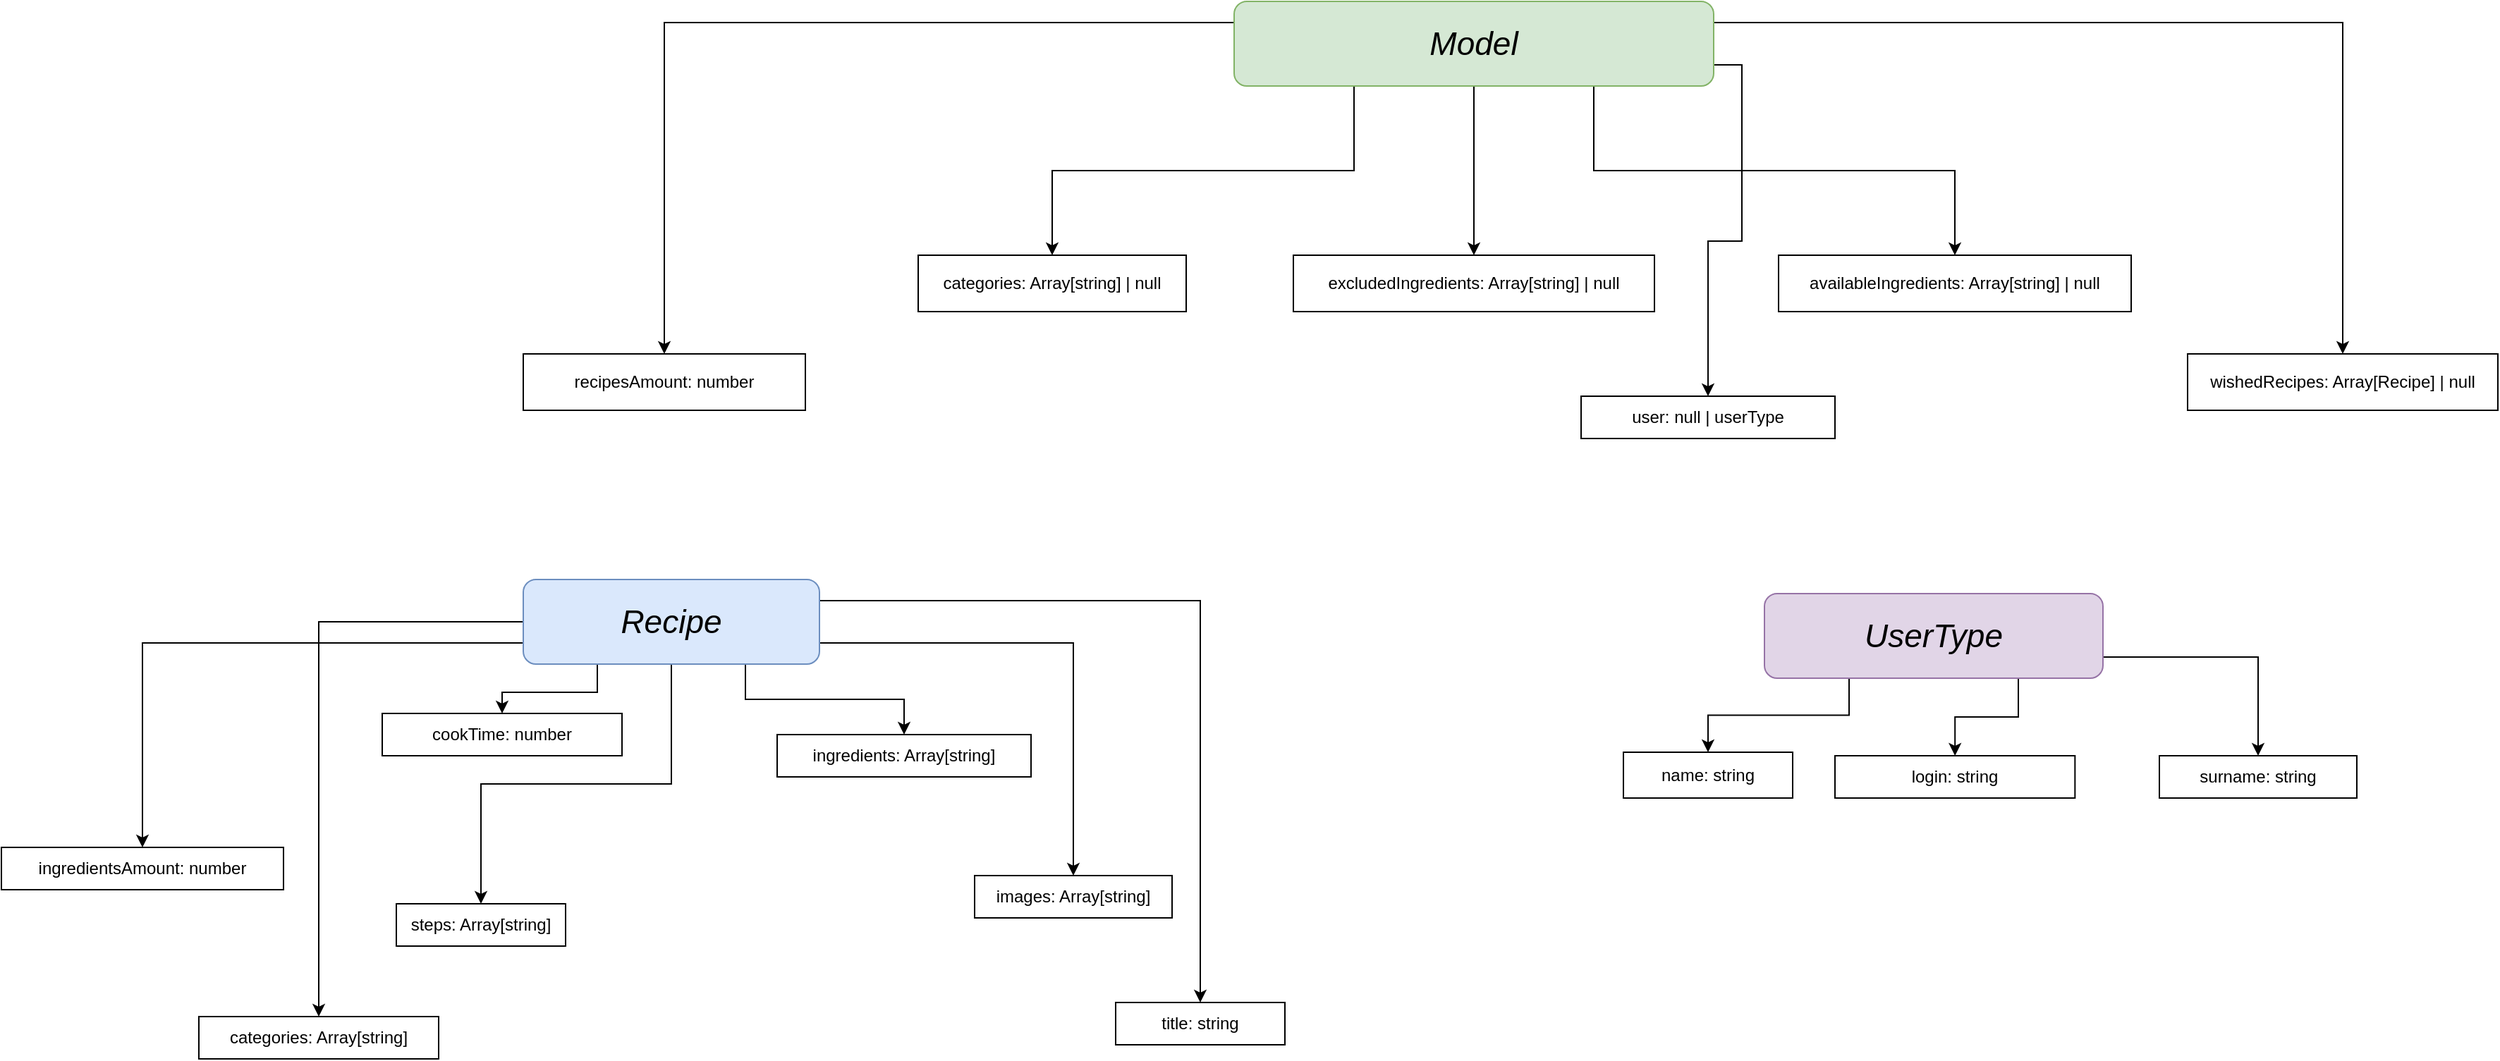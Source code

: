 <mxfile version="14.3.0" type="device"><diagram id="GpRjXWq5eGW_1oGaIfOm" name="Page-1"><mxGraphModel dx="3199" dy="1674" grid="1" gridSize="10" guides="1" tooltips="1" connect="1" arrows="1" fold="1" page="1" pageScale="1" pageWidth="827" pageHeight="1169" math="0" shadow="0"><root><mxCell id="0"/><mxCell id="1" parent="0"/><mxCell id="xoDvhIgksgRqL0E52apg-2" style="edgeStyle=orthogonalEdgeStyle;rounded=0;orthogonalLoop=1;jettySize=auto;html=1;exitX=0.25;exitY=1;exitDx=0;exitDy=0;fontSize=23;" edge="1" parent="1" source="xoDvhIgksgRqL0E52apg-1" target="xoDvhIgksgRqL0E52apg-3"><mxGeometry relative="1" as="geometry"><mxPoint x="510" y="260" as="targetPoint"/></mxGeometry></mxCell><mxCell id="xoDvhIgksgRqL0E52apg-4" style="edgeStyle=orthogonalEdgeStyle;rounded=0;orthogonalLoop=1;jettySize=auto;html=1;exitX=0.5;exitY=1;exitDx=0;exitDy=0;fontSize=23;" edge="1" parent="1" source="xoDvhIgksgRqL0E52apg-1" target="xoDvhIgksgRqL0E52apg-5"><mxGeometry relative="1" as="geometry"><mxPoint x="814" y="210" as="targetPoint"/></mxGeometry></mxCell><mxCell id="xoDvhIgksgRqL0E52apg-6" style="edgeStyle=orthogonalEdgeStyle;rounded=0;orthogonalLoop=1;jettySize=auto;html=1;exitX=0.75;exitY=1;exitDx=0;exitDy=0;fontSize=23;" edge="1" parent="1" source="xoDvhIgksgRqL0E52apg-1" target="xoDvhIgksgRqL0E52apg-7"><mxGeometry relative="1" as="geometry"><mxPoint x="1090" y="190" as="targetPoint"/></mxGeometry></mxCell><mxCell id="xoDvhIgksgRqL0E52apg-8" style="edgeStyle=orthogonalEdgeStyle;rounded=0;orthogonalLoop=1;jettySize=auto;html=1;exitX=0;exitY=0.25;exitDx=0;exitDy=0;fontSize=23;" edge="1" parent="1" source="xoDvhIgksgRqL0E52apg-1" target="xoDvhIgksgRqL0E52apg-9"><mxGeometry relative="1" as="geometry"><mxPoint x="200" y="330" as="targetPoint"/></mxGeometry></mxCell><mxCell id="xoDvhIgksgRqL0E52apg-10" style="edgeStyle=orthogonalEdgeStyle;rounded=0;orthogonalLoop=1;jettySize=auto;html=1;exitX=1;exitY=0.25;exitDx=0;exitDy=0;fontSize=23;" edge="1" parent="1" source="xoDvhIgksgRqL0E52apg-1" target="xoDvhIgksgRqL0E52apg-11"><mxGeometry relative="1" as="geometry"><mxPoint x="1440" y="300" as="targetPoint"/></mxGeometry></mxCell><mxCell id="xoDvhIgksgRqL0E52apg-30" style="edgeStyle=orthogonalEdgeStyle;rounded=0;orthogonalLoop=1;jettySize=auto;html=1;exitX=1;exitY=0.75;exitDx=0;exitDy=0;fontSize=23;" edge="1" parent="1" source="xoDvhIgksgRqL0E52apg-1" target="xoDvhIgksgRqL0E52apg-31"><mxGeometry relative="1" as="geometry"><mxPoint x="960" y="340" as="targetPoint"/></mxGeometry></mxCell><mxCell id="xoDvhIgksgRqL0E52apg-1" value="&lt;span style=&quot;font-weight: normal&quot;&gt;Model&lt;/span&gt;" style="rounded=1;whiteSpace=wrap;html=1;fillColor=#d5e8d4;strokeColor=#82b366;fontSize=23;fontStyle=3" vertex="1" parent="1"><mxGeometry x="644" y="50" width="340" height="60" as="geometry"/></mxCell><mxCell id="xoDvhIgksgRqL0E52apg-3" value="categories: Array[string] | null" style="rounded=0;whiteSpace=wrap;html=1;" vertex="1" parent="1"><mxGeometry x="420" y="230" width="190" height="40" as="geometry"/></mxCell><mxCell id="xoDvhIgksgRqL0E52apg-5" value="excludedIngredients: Array[string] | null" style="rounded=0;whiteSpace=wrap;html=1;" vertex="1" parent="1"><mxGeometry x="686" y="230" width="256" height="40" as="geometry"/></mxCell><mxCell id="xoDvhIgksgRqL0E52apg-7" value="availableIngredients: Array[string] | null" style="rounded=0;whiteSpace=wrap;html=1;" vertex="1" parent="1"><mxGeometry x="1030" y="230" width="250" height="40" as="geometry"/></mxCell><mxCell id="xoDvhIgksgRqL0E52apg-9" value="recipesAmount: number" style="rounded=0;whiteSpace=wrap;html=1;" vertex="1" parent="1"><mxGeometry x="140" y="300" width="200" height="40" as="geometry"/></mxCell><mxCell id="xoDvhIgksgRqL0E52apg-11" value="wishedRecipes: Array[Recipe] | null" style="rounded=0;whiteSpace=wrap;html=1;" vertex="1" parent="1"><mxGeometry x="1320" y="300" width="220" height="40" as="geometry"/></mxCell><mxCell id="xoDvhIgksgRqL0E52apg-14" style="edgeStyle=orthogonalEdgeStyle;rounded=0;orthogonalLoop=1;jettySize=auto;html=1;exitX=0.25;exitY=1;exitDx=0;exitDy=0;fontSize=23;" edge="1" parent="1" source="xoDvhIgksgRqL0E52apg-12" target="xoDvhIgksgRqL0E52apg-15"><mxGeometry relative="1" as="geometry"><mxPoint x="130" y="600" as="targetPoint"/></mxGeometry></mxCell><mxCell id="xoDvhIgksgRqL0E52apg-16" style="edgeStyle=orthogonalEdgeStyle;rounded=0;orthogonalLoop=1;jettySize=auto;html=1;exitX=0.5;exitY=1;exitDx=0;exitDy=0;fontSize=23;" edge="1" parent="1" source="xoDvhIgksgRqL0E52apg-12" target="xoDvhIgksgRqL0E52apg-17"><mxGeometry relative="1" as="geometry"><mxPoint x="110" y="720" as="targetPoint"/></mxGeometry></mxCell><mxCell id="xoDvhIgksgRqL0E52apg-18" style="edgeStyle=orthogonalEdgeStyle;rounded=0;orthogonalLoop=1;jettySize=auto;html=1;exitX=0.75;exitY=1;exitDx=0;exitDy=0;fontSize=23;" edge="1" parent="1" source="xoDvhIgksgRqL0E52apg-12" target="xoDvhIgksgRqL0E52apg-19"><mxGeometry relative="1" as="geometry"><mxPoint x="390" y="580" as="targetPoint"/></mxGeometry></mxCell><mxCell id="xoDvhIgksgRqL0E52apg-20" style="edgeStyle=orthogonalEdgeStyle;rounded=0;orthogonalLoop=1;jettySize=auto;html=1;exitX=1;exitY=0.75;exitDx=0;exitDy=0;fontSize=23;" edge="1" parent="1" source="xoDvhIgksgRqL0E52apg-12" target="xoDvhIgksgRqL0E52apg-21"><mxGeometry relative="1" as="geometry"><mxPoint x="540" y="700" as="targetPoint"/></mxGeometry></mxCell><mxCell id="xoDvhIgksgRqL0E52apg-22" style="edgeStyle=orthogonalEdgeStyle;rounded=0;orthogonalLoop=1;jettySize=auto;html=1;exitX=1;exitY=0.25;exitDx=0;exitDy=0;fontSize=23;" edge="1" parent="1" source="xoDvhIgksgRqL0E52apg-12" target="xoDvhIgksgRqL0E52apg-23"><mxGeometry relative="1" as="geometry"><mxPoint x="620" y="790" as="targetPoint"/></mxGeometry></mxCell><mxCell id="xoDvhIgksgRqL0E52apg-26" style="edgeStyle=orthogonalEdgeStyle;rounded=0;orthogonalLoop=1;jettySize=auto;html=1;exitX=0;exitY=0.5;exitDx=0;exitDy=0;fontSize=23;" edge="1" parent="1" source="xoDvhIgksgRqL0E52apg-12" target="xoDvhIgksgRqL0E52apg-27"><mxGeometry relative="1" as="geometry"><mxPoint x="-30" y="800" as="targetPoint"/></mxGeometry></mxCell><mxCell id="xoDvhIgksgRqL0E52apg-28" style="edgeStyle=orthogonalEdgeStyle;rounded=0;orthogonalLoop=1;jettySize=auto;html=1;exitX=0;exitY=0.75;exitDx=0;exitDy=0;fontSize=23;" edge="1" parent="1" source="xoDvhIgksgRqL0E52apg-12" target="xoDvhIgksgRqL0E52apg-29"><mxGeometry relative="1" as="geometry"><mxPoint x="-120" y="880" as="targetPoint"/></mxGeometry></mxCell><mxCell id="xoDvhIgksgRqL0E52apg-12" value="Recipe" style="rounded=1;whiteSpace=wrap;html=1;fontSize=23;fillColor=#dae8fc;strokeColor=#6c8ebf;fontStyle=2" vertex="1" parent="1"><mxGeometry x="140" y="460" width="210" height="60" as="geometry"/></mxCell><mxCell id="xoDvhIgksgRqL0E52apg-15" value="cookTime: number" style="rounded=0;whiteSpace=wrap;html=1;" vertex="1" parent="1"><mxGeometry x="40" y="555" width="170" height="30" as="geometry"/></mxCell><mxCell id="xoDvhIgksgRqL0E52apg-17" value="steps: Array[string]" style="rounded=0;whiteSpace=wrap;html=1;" vertex="1" parent="1"><mxGeometry x="50" y="690" width="120" height="30" as="geometry"/></mxCell><mxCell id="xoDvhIgksgRqL0E52apg-19" value="ingredients: Array[string]" style="rounded=0;whiteSpace=wrap;html=1;" vertex="1" parent="1"><mxGeometry x="320" y="570" width="180" height="30" as="geometry"/></mxCell><mxCell id="xoDvhIgksgRqL0E52apg-21" value="images: Array[string]" style="rounded=0;whiteSpace=wrap;html=1;" vertex="1" parent="1"><mxGeometry x="460" y="670" width="140" height="30" as="geometry"/></mxCell><mxCell id="xoDvhIgksgRqL0E52apg-23" value="title: string" style="rounded=0;whiteSpace=wrap;html=1;" vertex="1" parent="1"><mxGeometry x="560" y="760" width="120" height="30" as="geometry"/></mxCell><mxCell id="xoDvhIgksgRqL0E52apg-27" value="categories: Array[string]" style="rounded=0;whiteSpace=wrap;html=1;" vertex="1" parent="1"><mxGeometry x="-90" y="770" width="170" height="30" as="geometry"/></mxCell><mxCell id="xoDvhIgksgRqL0E52apg-29" value="ingredientsAmount: number" style="rounded=0;whiteSpace=wrap;html=1;" vertex="1" parent="1"><mxGeometry x="-230" y="650" width="200" height="30" as="geometry"/></mxCell><mxCell id="xoDvhIgksgRqL0E52apg-31" value="user: null | userType" style="rounded=0;whiteSpace=wrap;html=1;" vertex="1" parent="1"><mxGeometry x="890" y="330" width="180" height="30" as="geometry"/></mxCell><mxCell id="xoDvhIgksgRqL0E52apg-33" style="edgeStyle=orthogonalEdgeStyle;rounded=0;orthogonalLoop=1;jettySize=auto;html=1;exitX=0.75;exitY=1;exitDx=0;exitDy=0;fontSize=23;" edge="1" parent="1" source="xoDvhIgksgRqL0E52apg-32" target="xoDvhIgksgRqL0E52apg-34"><mxGeometry relative="1" as="geometry"><mxPoint x="1199.828" y="590" as="targetPoint"/></mxGeometry></mxCell><mxCell id="xoDvhIgksgRqL0E52apg-35" style="edgeStyle=orthogonalEdgeStyle;rounded=0;orthogonalLoop=1;jettySize=auto;html=1;exitX=0.25;exitY=1;exitDx=0;exitDy=0;fontSize=23;" edge="1" parent="1" source="xoDvhIgksgRqL0E52apg-32" target="xoDvhIgksgRqL0E52apg-36"><mxGeometry relative="1" as="geometry"><mxPoint x="1000" y="590" as="targetPoint"/></mxGeometry></mxCell><mxCell id="xoDvhIgksgRqL0E52apg-37" style="edgeStyle=orthogonalEdgeStyle;rounded=0;orthogonalLoop=1;jettySize=auto;html=1;exitX=1;exitY=0.75;exitDx=0;exitDy=0;fontSize=23;" edge="1" parent="1" source="xoDvhIgksgRqL0E52apg-32" target="xoDvhIgksgRqL0E52apg-38"><mxGeometry relative="1" as="geometry"><mxPoint x="1340" y="590" as="targetPoint"/></mxGeometry></mxCell><mxCell id="xoDvhIgksgRqL0E52apg-32" value="UserType" style="rounded=1;whiteSpace=wrap;html=1;fontSize=23;fillColor=#e1d5e7;strokeColor=#9673a6;fontStyle=2" vertex="1" parent="1"><mxGeometry x="1020" y="470" width="240" height="60" as="geometry"/></mxCell><mxCell id="xoDvhIgksgRqL0E52apg-34" value="login: string" style="rounded=0;whiteSpace=wrap;html=1;" vertex="1" parent="1"><mxGeometry x="1070" y="585" width="170.17" height="30" as="geometry"/></mxCell><mxCell id="xoDvhIgksgRqL0E52apg-36" value="name: string" style="rounded=0;whiteSpace=wrap;html=1;" vertex="1" parent="1"><mxGeometry x="920" y="582.5" width="120" height="32.5" as="geometry"/></mxCell><mxCell id="xoDvhIgksgRqL0E52apg-38" value="surname: string" style="rounded=0;whiteSpace=wrap;html=1;" vertex="1" parent="1"><mxGeometry x="1300" y="585" width="140" height="30" as="geometry"/></mxCell></root></mxGraphModel></diagram></mxfile>